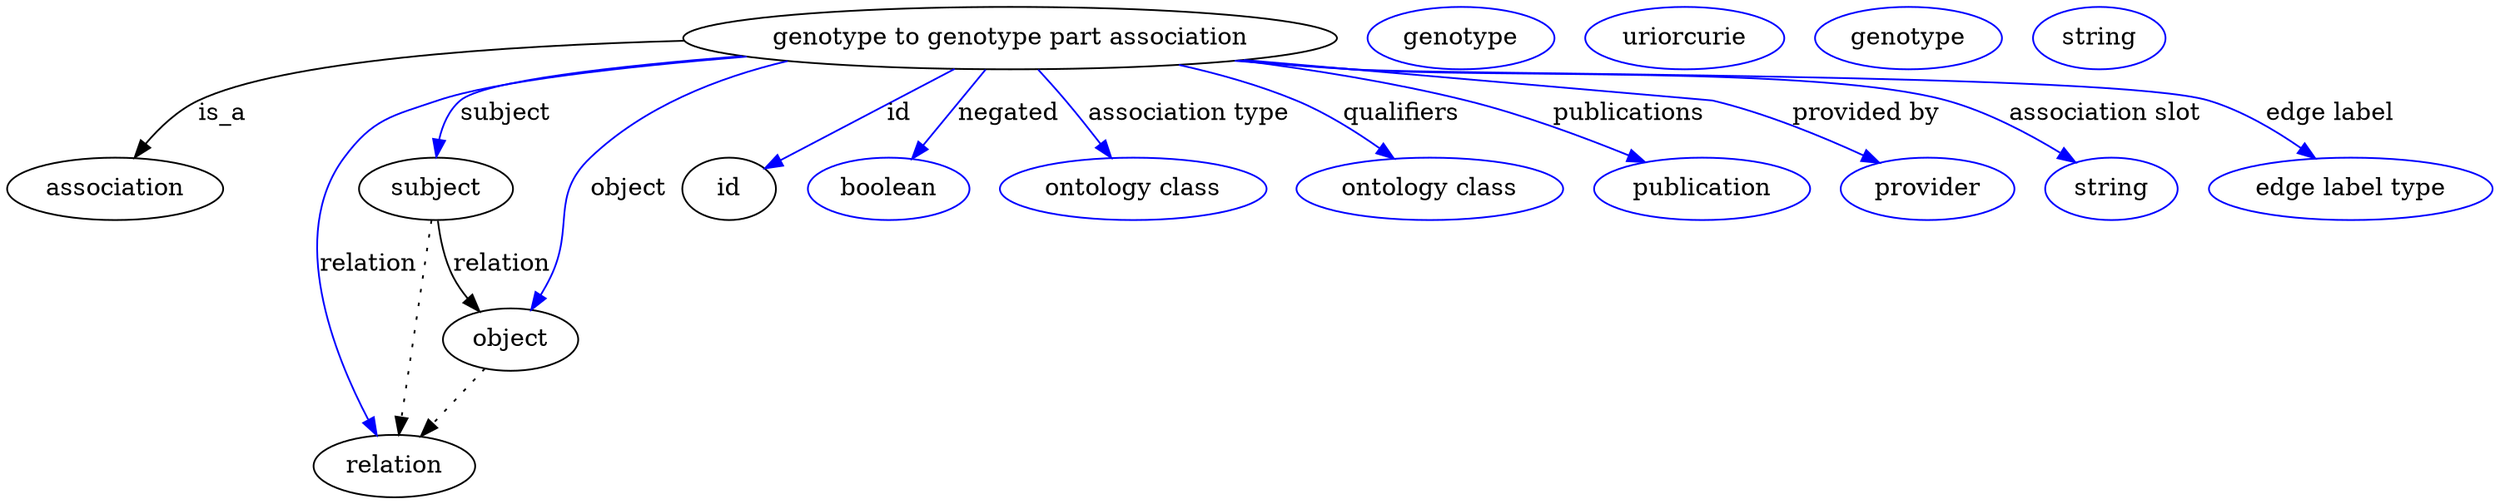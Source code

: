 digraph {
	graph [bb="0,0,1200.4,283"];
	node [label="\N"];
	"genotype to genotype part association"	 [height=0.5,
		label="genotype to genotype part association",
		pos="496.05,265",
		width=4.008];
	association	 [height=0.5,
		pos="50.046,178",
		width=1.3902];
	"genotype to genotype part association" -> association	 [label=is_a,
		lp="103.05,221.5",
		pos="e,59.666,195.81 362.18,258.2 253.93,251.85 115.73,241.49 92.046,229 81.326,223.35 72.301,213.67 65.397,204.26"];
	subject	 [height=0.5,
		pos="203.05,178",
		width=0.99297];
	"genotype to genotype part association" -> subject	 [color=blue,
		label=subject,
		lp="241.55,221.5",
		pos="e,205.08,196.09 376.09,254.97 308.27,248.3 234.55,238.96 222.05,229 214.87,223.29 210.41,214.58 207.63,205.97",
		style=solid];
	relation	 [height=0.5,
		pos="185.05,18",
		width=1.0471];
	"genotype to genotype part association" -> relation	 [color=blue,
		label=relation,
		lp="167.05,134.5",
		pos="e,175.27,35.659 373.52,255.44 309.04,249.28 237.23,240.3 207.05,229 182.46,219.79 171.64,218.46 158.05,196 129.37,148.63 153.31,\
81.572 170.78,44.765",
		style=solid];
	object	 [height=0.5,
		pos="245.05,91",
		width=0.9027];
	"genotype to genotype part association" -> object	 [color=blue,
		label=object,
		lp="301.05,178",
		pos="e,253.2,108.44 425.27,249.23 371.82,236.02 304.34,216.15 284.05,196 261.11,173.22 272.73,157.14 261.05,127 259.86,123.94 258.55,\
120.76 257.22,117.62",
		style=solid];
	id	 [height=0.5,
		pos="354.05,178",
		width=0.75];
	"genotype to genotype part association" -> id	 [color=blue,
		label=id,
		lp="439.55,221.5",
		pos="e,373.95,190.19 466.97,247.18 442.36,232.11 407.29,210.62 382.78,195.6",
		style=solid];
	negated	 [color=blue,
		height=0.5,
		label=boolean,
		pos="437.05,178",
		width=1.0652];
	"genotype to genotype part association" -> negated	 [color=blue,
		label=negated,
		lp="492.55,221.5",
		pos="e,448.85,195.41 483.82,246.97 475.4,234.56 464.09,217.88 454.7,204.03",
		style=solid];
	"association type"	 [color=blue,
		height=0.5,
		label="ontology class",
		pos="555.05,178",
		width=1.7151];
	"genotype to genotype part association" -> "association type"	 [color=blue,
		label="association type",
		lp="574.05,221.5",
		pos="e,543.04,195.71 508.27,246.97 516.63,234.64 527.85,218.1 537.21,204.3",
		style=solid];
	qualifiers	 [color=blue,
		height=0.5,
		label="ontology class",
		pos="696.05,178",
		width=1.7151];
	"genotype to genotype part association" -> qualifiers	 [color=blue,
		label=qualifiers,
		lp="674.05,221.5",
		pos="e,675.16,195.14 566.52,249.22 585.02,243.91 604.66,237.2 622.05,229 637.79,221.57 653.86,210.93 666.99,201.29",
		style=solid];
	publications	 [color=blue,
		height=0.5,
		label=publication,
		pos="826.05,178",
		width=1.3902];
	"genotype to genotype part association" -> publications	 [color=blue,
		label=publications,
		lp="779.55,221.5",
		pos="e,796.15,192.73 597.33,252.15 631.59,246.57 669.83,238.97 704.05,229 732.52,220.7 763.33,207.79 786.86,197.03",
		style=solid];
	"provided by"	 [color=blue,
		height=0.5,
		label=provider,
		pos="934.05,178",
		width=1.1193];
	"genotype to genotype part association" -> "provided by"	 [color=blue,
		label="provided by",
		lp="894.05,221.5",
		pos="e,908.38,191.91 600.55,252.56 616.78,250.67 633.36,248.76 649.05,247 723.67,238.61 744.45,248.23 817.05,229 845.72,221.41 876.4,\
207.81 899.15,196.56",
		style=solid];
	"association slot"	 [color=blue,
		height=0.5,
		label=string,
		pos="1023,178",
		width=0.84854];
	"genotype to genotype part association" -> "association slot"	 [color=blue,
		label="association slot",
		lp="1008,221.5",
		pos="e,1003.7,192.07 598.02,252.24 615.04,250.33 632.53,248.5 649.05,247 711.58,241.33 870.78,246.65 931.05,229 954.03,222.27 977.61,\
209.05 995.14,197.76",
		style=solid];
	"edge label"	 [color=blue,
		height=0.5,
		label="edge label type",
		pos="1136,178",
		width=1.7873];
	"genotype to genotype part association" -> "edge label"	 [color=blue,
		label="edge label",
		lp="1113,221.5",
		pos="e,1115.3,195.14 596.76,252.1 614.17,250.17 632.12,248.37 649.05,247 738.84,239.73 967.99,255.66 1054,229 1073.1,223.11 1092.1,211.72 \
1107,201.19",
		style=solid];
	subject -> relation	 [pos="e,187.1,36.223 201.02,159.96 197.91,132.35 191.95,79.375 188.25,46.525",
		style=dotted];
	subject -> object	 [label=relation,
		lp="240.05,134.5",
		pos="e,231.43,107.49 207.18,159.99 209.85,149.97 213.81,137.45 219.05,127 220.95,123.2 223.24,119.37 225.66,115.69"];
	"genotype to genotype part association_subject"	 [color=blue,
		height=0.5,
		label=genotype,
		pos="701.05,265",
		width=1.1916];
	"genotype to genotype part association_relation"	 [color=blue,
		height=0.5,
		label=uriorcurie,
		pos="807.05,265",
		width=1.2638];
	object -> relation	 [pos="e,199.02,35.006 231.43,74.435 223.79,65.141 214.11,53.359 205.57,42.968",
		style=dotted];
	"genotype to genotype part association_object"	 [color=blue,
		height=0.5,
		label=genotype,
		pos="913.05,265",
		width=1.1916];
	association_id	 [color=blue,
		height=0.5,
		label=string,
		pos="1004,265",
		width=0.84854];
}

